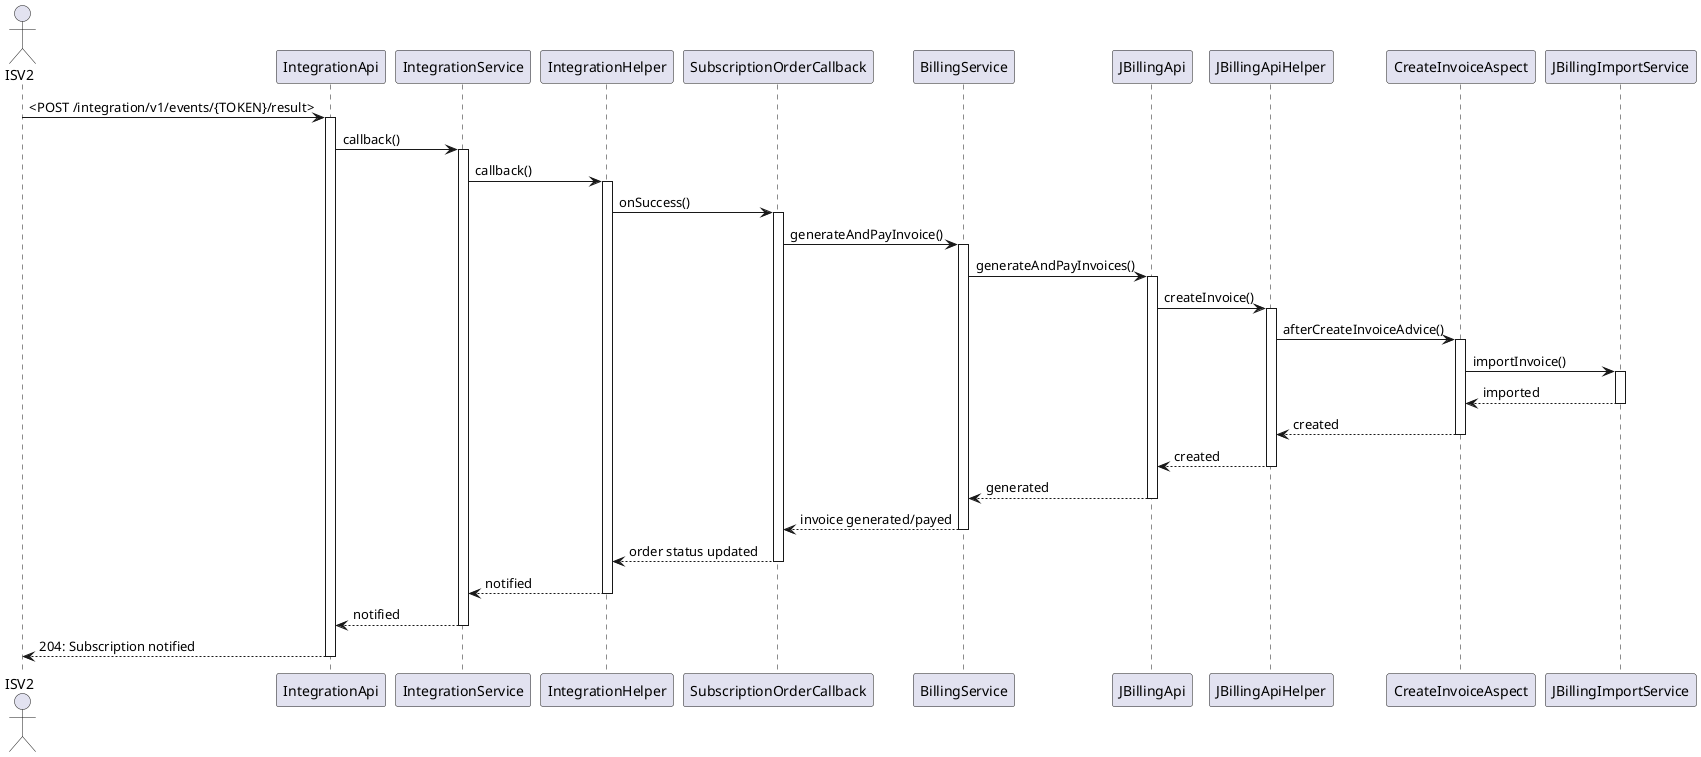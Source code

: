 @startuml
actor ISV2
ISV2 -> IntegrationApi : <POST /integration/v1/events/{TOKEN}/result>
activate IntegrationApi
IntegrationApi -> IntegrationService : callback()
activate IntegrationService
IntegrationService -> IntegrationHelper : callback()
activate IntegrationHelper
IntegrationHelper -> SubscriptionOrderCallback : onSuccess()
activate SubscriptionOrderCallback
SubscriptionOrderCallback -> BillingService : generateAndPayInvoice()
activate BillingService
BillingService -> JBillingApi : generateAndPayInvoices()
activate JBillingApi
JBillingApi -> JBillingApiHelper : createInvoice()
activate JBillingApiHelper
JBillingApiHelper -> CreateInvoiceAspect : afterCreateInvoiceAdvice()
activate CreateInvoiceAspect
CreateInvoiceAspect -> JBillingImportService : importInvoice()
activate JBillingImportService
CreateInvoiceAspect <-- JBillingImportService : imported
deactivate JBillingImportService
JBillingApiHelper <-- CreateInvoiceAspect : created
deactivate CreateInvoiceAspect
JBillingApi <-- JBillingApiHelper : created
deactivate JBillingApiHelper
BillingService <-- JBillingApi : generated
deactivate JBillingApi
SubscriptionOrderCallback <-- BillingService : invoice generated/payed
deactivate BillingService
IntegrationHelper <-- SubscriptionOrderCallback : order status updated
deactivate SubscriptionOrderCallback
IntegrationService <-- IntegrationHelper : notified
deactivate IntegrationHelper
IntegrationApi <-- IntegrationService : notified
deactivate IntegrationService
ISV2 <-- IntegrationApi : 204: Subscription notified
deactivate IntegrationApi
@enduml
